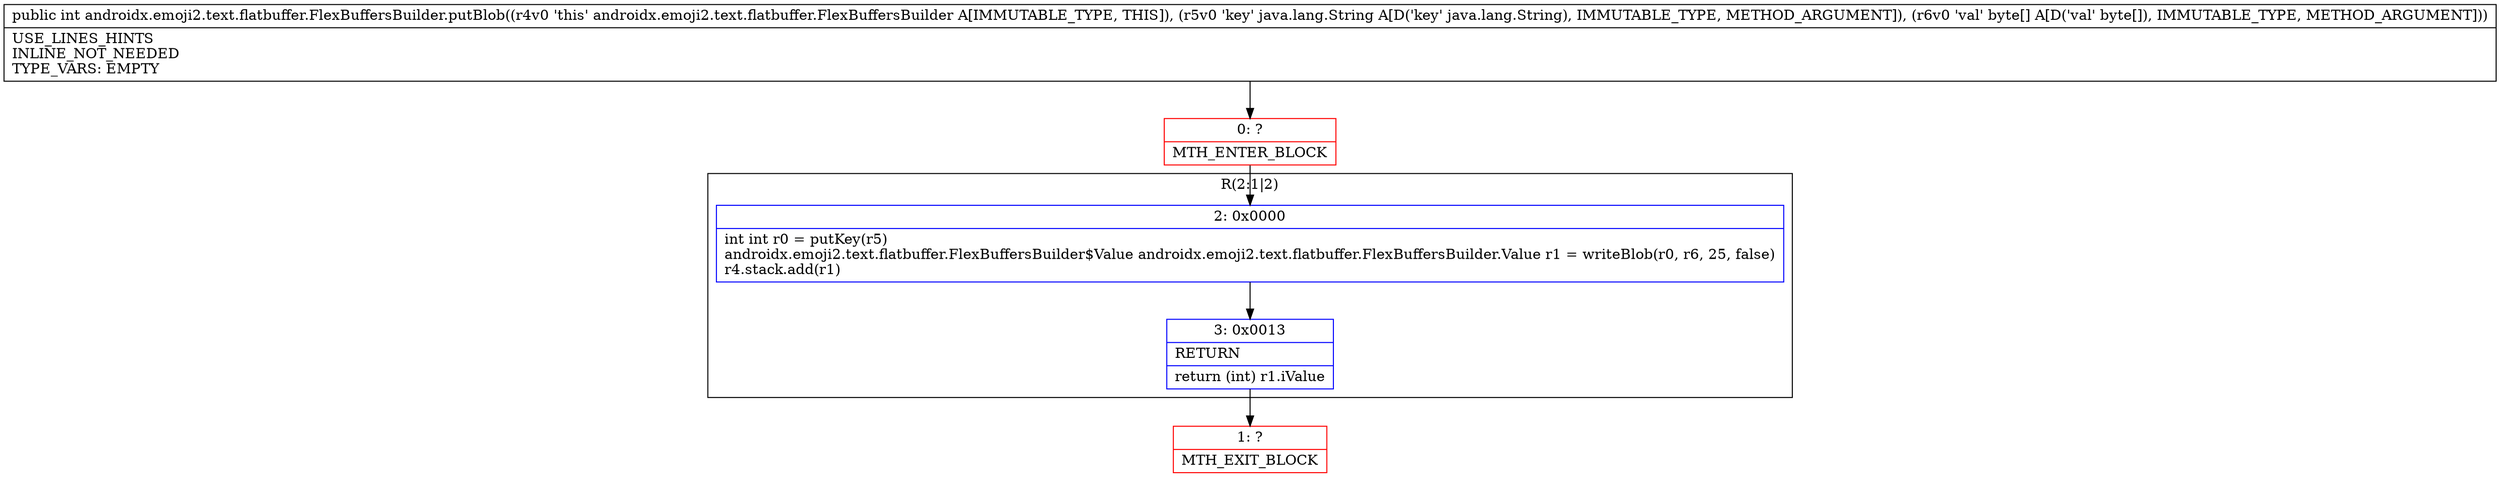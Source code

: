 digraph "CFG forandroidx.emoji2.text.flatbuffer.FlexBuffersBuilder.putBlob(Ljava\/lang\/String;[B)I" {
subgraph cluster_Region_728634373 {
label = "R(2:1|2)";
node [shape=record,color=blue];
Node_2 [shape=record,label="{2\:\ 0x0000|int int r0 = putKey(r5)\landroidx.emoji2.text.flatbuffer.FlexBuffersBuilder$Value androidx.emoji2.text.flatbuffer.FlexBuffersBuilder.Value r1 = writeBlob(r0, r6, 25, false)\lr4.stack.add(r1)\l}"];
Node_3 [shape=record,label="{3\:\ 0x0013|RETURN\l|return (int) r1.iValue\l}"];
}
Node_0 [shape=record,color=red,label="{0\:\ ?|MTH_ENTER_BLOCK\l}"];
Node_1 [shape=record,color=red,label="{1\:\ ?|MTH_EXIT_BLOCK\l}"];
MethodNode[shape=record,label="{public int androidx.emoji2.text.flatbuffer.FlexBuffersBuilder.putBlob((r4v0 'this' androidx.emoji2.text.flatbuffer.FlexBuffersBuilder A[IMMUTABLE_TYPE, THIS]), (r5v0 'key' java.lang.String A[D('key' java.lang.String), IMMUTABLE_TYPE, METHOD_ARGUMENT]), (r6v0 'val' byte[] A[D('val' byte[]), IMMUTABLE_TYPE, METHOD_ARGUMENT]))  | USE_LINES_HINTS\lINLINE_NOT_NEEDED\lTYPE_VARS: EMPTY\l}"];
MethodNode -> Node_0;Node_2 -> Node_3;
Node_3 -> Node_1;
Node_0 -> Node_2;
}

